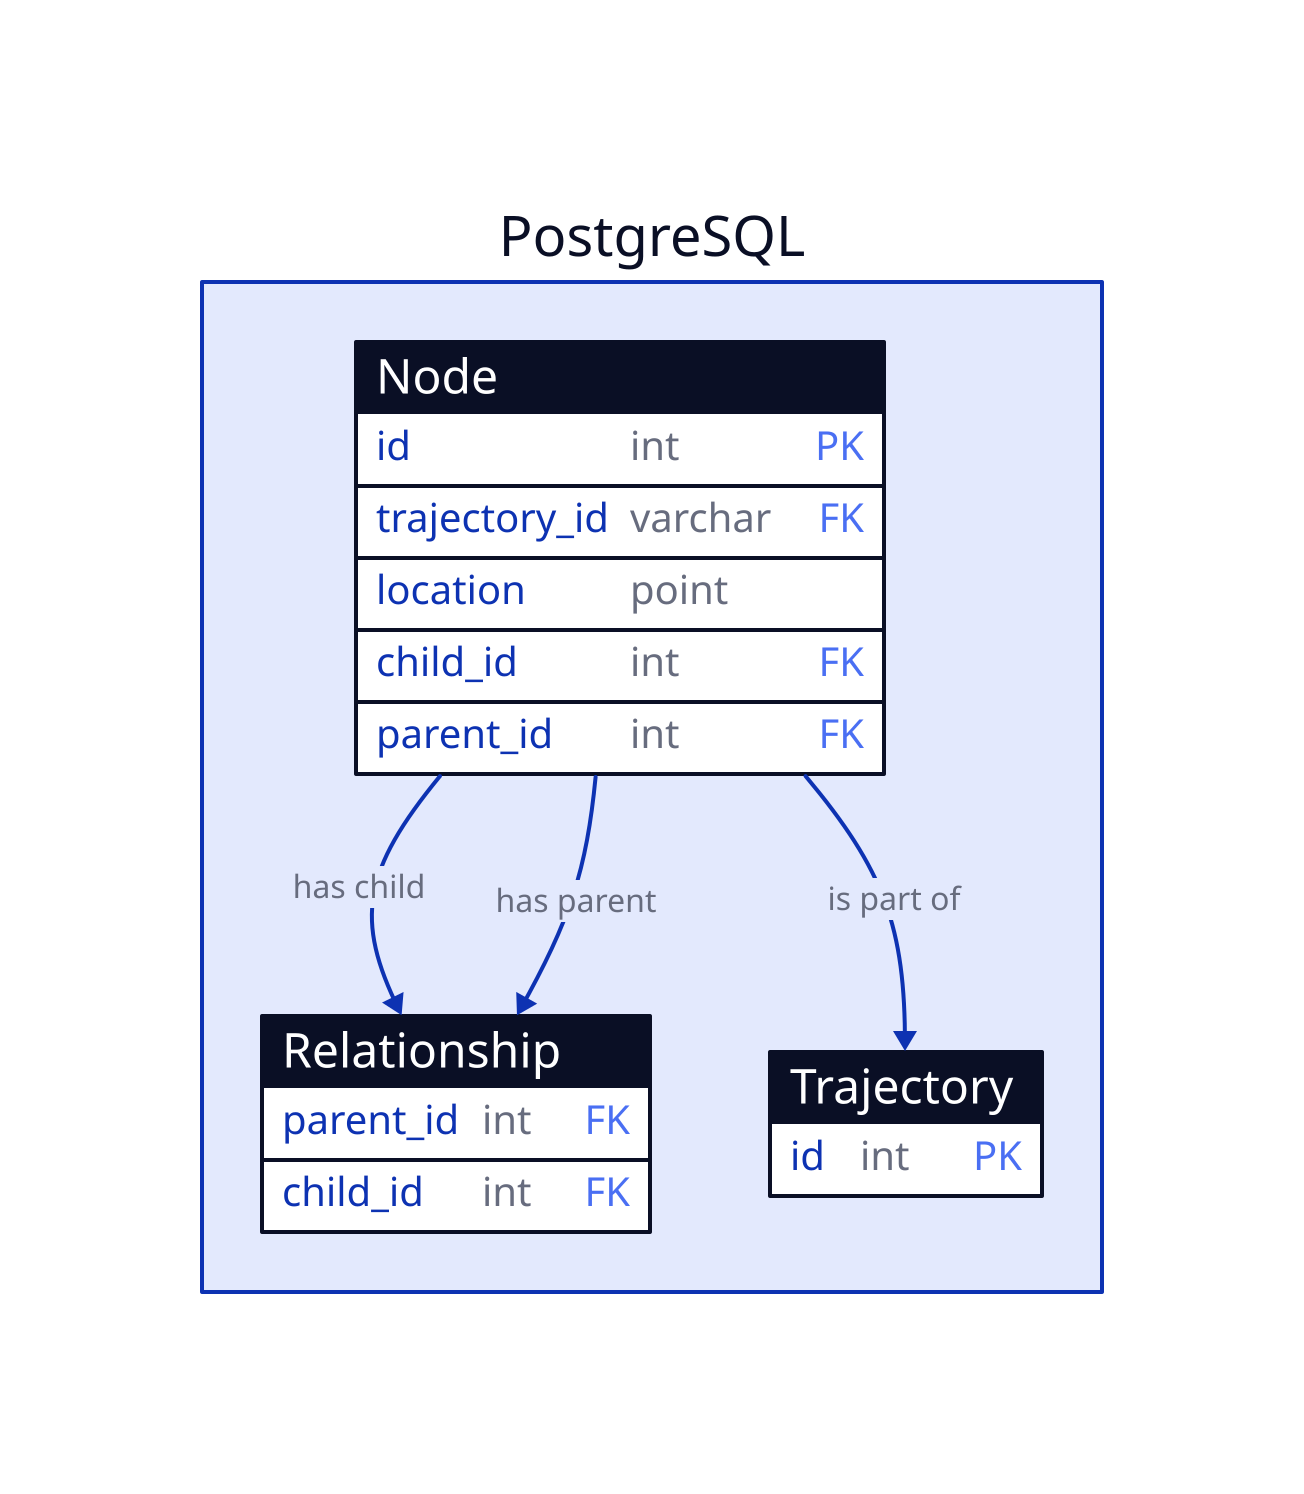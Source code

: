 PostgreSQL {
  Node {
    shape: sql_table
      id: int {constraint: primary_key}
      trajectory_id: varchar {constraint: foreign_key}
      location: point
      child_id: int {constraint: foreign_key}
      parent_id: int {constraint: foreign_key}
  }

  Relationship {
    shape: sql_table
    parent_id: int {constraint: foreign_key}
    child_id: int {constraint: foreign_key}
  }

  Trajectory {
  shape: sql_table
    id: int {constraint: primary_key}
  }

  Node.trajectory_id -> Trajectory.id: "is part of"
  Node.child_id -> Relationship.child_id: "has child"
  Node.parent_id -> Relationship.parent_id: "has parent"
}
